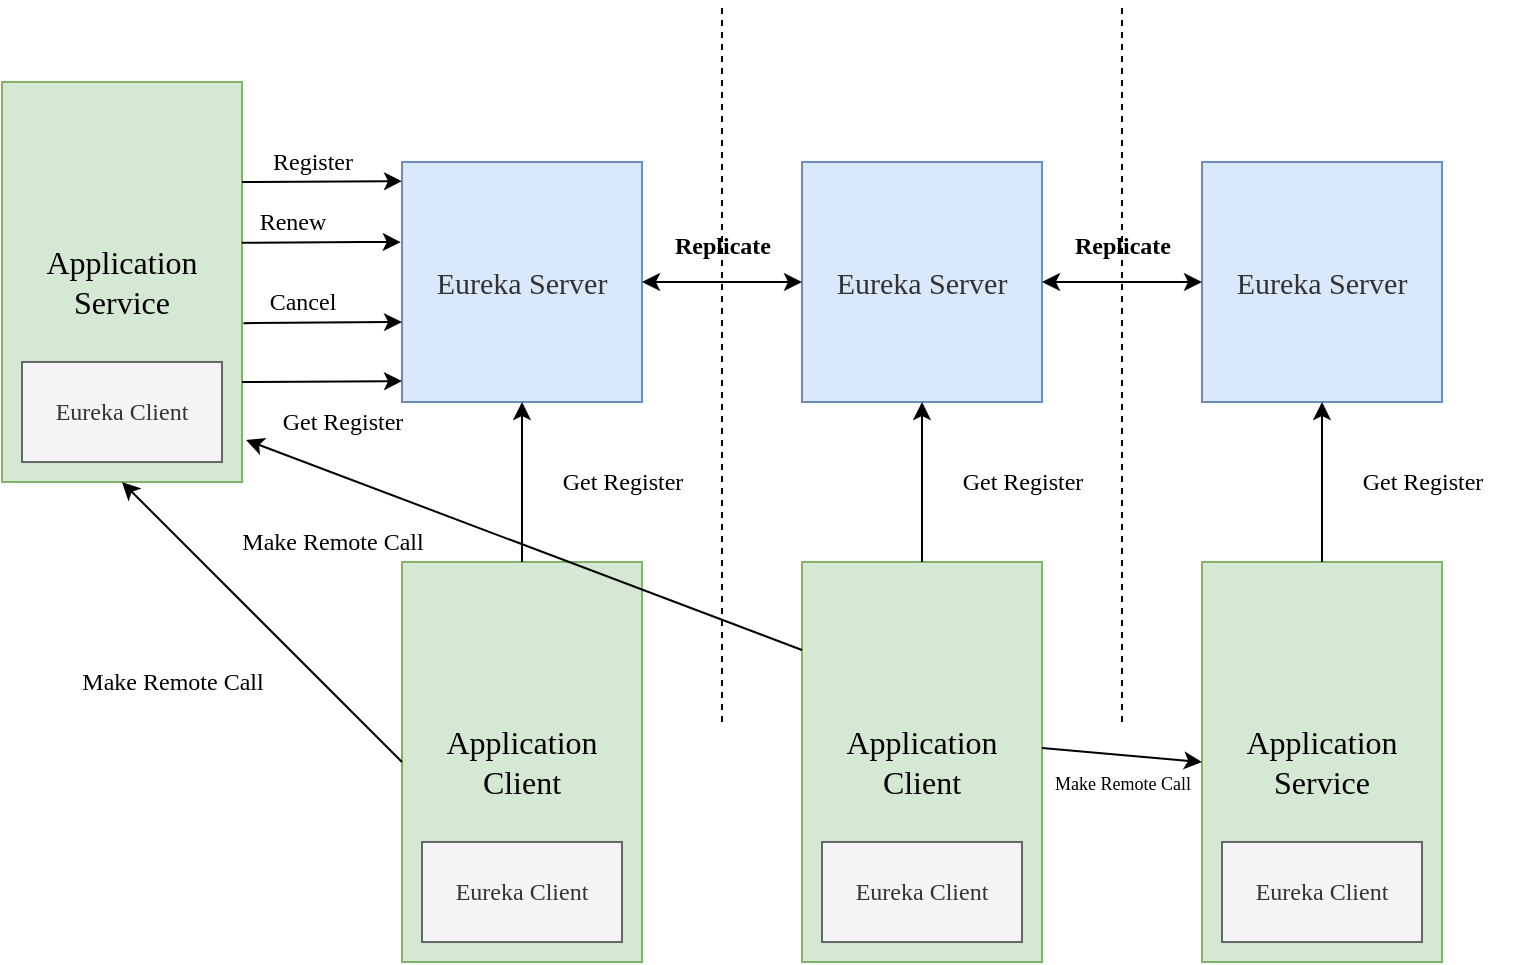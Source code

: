 <mxfile version="13.2.4" type="device" pages="2"><diagram id="A2793YYVshNJJ77He_t4" name="第 1 页"><mxGraphModel dx="1351" dy="880" grid="1" gridSize="10" guides="1" tooltips="1" connect="1" arrows="1" fold="1" page="1" pageScale="1" pageWidth="827" pageHeight="1169" math="0" shadow="0"><root><mxCell id="0"/><mxCell id="1" parent="0"/><mxCell id="QMon_T7dLQro14ttuxgn-1" value="&lt;font face=&quot;Fira Mono for Powerline&quot; style=&quot;font-size: 16px&quot;&gt;Application&lt;br&gt;Service&lt;/font&gt;" style="rounded=0;whiteSpace=wrap;html=1;fillColor=#d5e8d4;strokeColor=#82b366;" vertex="1" parent="1"><mxGeometry x="80" y="120" width="120" height="200" as="geometry"/></mxCell><mxCell id="QMon_T7dLQro14ttuxgn-2" value="&lt;font face=&quot;Fira Mono for Powerline&quot;&gt;Eureka Client&lt;/font&gt;" style="rounded=0;whiteSpace=wrap;html=1;fillColor=#f5f5f5;strokeColor=#666666;fontColor=#333333;" vertex="1" parent="1"><mxGeometry x="90" y="260" width="100" height="50" as="geometry"/></mxCell><mxCell id="QMon_T7dLQro14ttuxgn-3" value="&lt;font face=&quot;Fira Mono for Powerline&quot; style=&quot;font-size: 16px&quot;&gt;Application&lt;br&gt;Service&lt;/font&gt;" style="rounded=0;whiteSpace=wrap;html=1;fillColor=#d5e8d4;strokeColor=#82b366;" vertex="1" parent="1"><mxGeometry x="680" y="360" width="120" height="200" as="geometry"/></mxCell><mxCell id="QMon_T7dLQro14ttuxgn-4" value="&lt;font face=&quot;Fira Mono for Powerline&quot;&gt;Eureka Client&lt;/font&gt;" style="rounded=0;whiteSpace=wrap;html=1;fillColor=#f5f5f5;strokeColor=#666666;fontColor=#333333;" vertex="1" parent="1"><mxGeometry x="690" y="500" width="100" height="50" as="geometry"/></mxCell><mxCell id="QMon_T7dLQro14ttuxgn-5" value="&lt;font face=&quot;Fira Mono for Powerline&quot; style=&quot;font-size: 16px&quot;&gt;Application&lt;br&gt;Client&lt;/font&gt;" style="rounded=0;whiteSpace=wrap;html=1;fillColor=#d5e8d4;strokeColor=#82b366;" vertex="1" parent="1"><mxGeometry x="280" y="360" width="120" height="200" as="geometry"/></mxCell><mxCell id="QMon_T7dLQro14ttuxgn-6" value="&lt;font face=&quot;Fira Mono for Powerline&quot;&gt;Eureka Client&lt;/font&gt;" style="rounded=0;whiteSpace=wrap;html=1;fillColor=#f5f5f5;strokeColor=#666666;fontColor=#333333;" vertex="1" parent="1"><mxGeometry x="290" y="500" width="100" height="50" as="geometry"/></mxCell><mxCell id="QMon_T7dLQro14ttuxgn-8" value="&lt;font face=&quot;Fira Mono for Powerline&quot; style=&quot;font-size: 16px&quot;&gt;Application&lt;br&gt;Client&lt;/font&gt;" style="rounded=0;whiteSpace=wrap;html=1;fillColor=#d5e8d4;strokeColor=#82b366;" vertex="1" parent="1"><mxGeometry x="480" y="360" width="120" height="200" as="geometry"/></mxCell><mxCell id="QMon_T7dLQro14ttuxgn-9" value="&lt;font face=&quot;Fira Mono for Powerline&quot;&gt;Eureka Client&lt;/font&gt;" style="rounded=0;whiteSpace=wrap;html=1;fillColor=#f5f5f5;strokeColor=#666666;fontColor=#333333;" vertex="1" parent="1"><mxGeometry x="490" y="500" width="100" height="50" as="geometry"/></mxCell><mxCell id="QMon_T7dLQro14ttuxgn-10" value="&lt;span style=&quot;color: rgb(51 , 51 , 51) ; font-family: &amp;#34;fira mono for powerline&amp;#34;&quot;&gt;&lt;font style=&quot;font-size: 15px&quot;&gt;Eureka Server&lt;/font&gt;&lt;br&gt;&lt;/span&gt;" style="rounded=0;whiteSpace=wrap;html=1;fillColor=#dae8fc;strokeColor=#6c8ebf;" vertex="1" parent="1"><mxGeometry x="280" y="160" width="120" height="120" as="geometry"/></mxCell><mxCell id="QMon_T7dLQro14ttuxgn-11" value="&lt;span style=&quot;color: rgb(51 , 51 , 51) ; font-family: &amp;#34;fira mono for powerline&amp;#34;&quot;&gt;&lt;font style=&quot;font-size: 15px&quot;&gt;Eureka Server&lt;/font&gt;&lt;br&gt;&lt;/span&gt;" style="rounded=0;whiteSpace=wrap;html=1;fillColor=#dae8fc;strokeColor=#6c8ebf;" vertex="1" parent="1"><mxGeometry x="480" y="160" width="120" height="120" as="geometry"/></mxCell><mxCell id="QMon_T7dLQro14ttuxgn-12" value="&lt;span style=&quot;color: rgb(51 , 51 , 51) ; font-family: &amp;#34;fira mono for powerline&amp;#34;&quot;&gt;&lt;font style=&quot;font-size: 15px&quot;&gt;Eureka Server&lt;/font&gt;&lt;br&gt;&lt;/span&gt;" style="rounded=0;whiteSpace=wrap;html=1;fillColor=#dae8fc;strokeColor=#6c8ebf;" vertex="1" parent="1"><mxGeometry x="680" y="160" width="120" height="120" as="geometry"/></mxCell><mxCell id="QMon_T7dLQro14ttuxgn-13" value="" style="endArrow=none;dashed=1;html=1;" edge="1" parent="1"><mxGeometry width="50" height="50" relative="1" as="geometry"><mxPoint x="440" y="440" as="sourcePoint"/><mxPoint x="440" y="80" as="targetPoint"/></mxGeometry></mxCell><mxCell id="QMon_T7dLQro14ttuxgn-14" value="" style="endArrow=none;dashed=1;html=1;" edge="1" parent="1"><mxGeometry width="50" height="50" relative="1" as="geometry"><mxPoint x="640" y="440" as="sourcePoint"/><mxPoint x="640" y="80" as="targetPoint"/></mxGeometry></mxCell><mxCell id="QMon_T7dLQro14ttuxgn-16" value="" style="endArrow=classic;startArrow=classic;html=1;exitX=1;exitY=0.5;exitDx=0;exitDy=0;entryX=0;entryY=0.5;entryDx=0;entryDy=0;" edge="1" parent="1" source="QMon_T7dLQro14ttuxgn-10" target="QMon_T7dLQro14ttuxgn-11"><mxGeometry width="50" height="50" relative="1" as="geometry"><mxPoint x="430" y="370" as="sourcePoint"/><mxPoint x="480" y="320" as="targetPoint"/></mxGeometry></mxCell><mxCell id="QMon_T7dLQro14ttuxgn-17" value="" style="endArrow=classic;startArrow=classic;html=1;exitX=1;exitY=0.5;exitDx=0;exitDy=0;entryX=0;entryY=0.5;entryDx=0;entryDy=0;" edge="1" parent="1" source="QMon_T7dLQro14ttuxgn-11" target="QMon_T7dLQro14ttuxgn-12"><mxGeometry width="50" height="50" relative="1" as="geometry"><mxPoint x="650" y="350" as="sourcePoint"/><mxPoint x="700" y="300" as="targetPoint"/></mxGeometry></mxCell><mxCell id="QMon_T7dLQro14ttuxgn-18" value="" style="endArrow=classic;html=1;entryX=0.5;entryY=1;entryDx=0;entryDy=0;exitX=0;exitY=0.5;exitDx=0;exitDy=0;" edge="1" parent="1" source="QMon_T7dLQro14ttuxgn-5" target="QMon_T7dLQro14ttuxgn-1"><mxGeometry width="50" height="50" relative="1" as="geometry"><mxPoint x="110" y="480" as="sourcePoint"/><mxPoint x="160" y="430" as="targetPoint"/></mxGeometry></mxCell><mxCell id="QMon_T7dLQro14ttuxgn-19" value="" style="endArrow=classic;html=1;exitX=1;exitY=0.465;exitDx=0;exitDy=0;exitPerimeter=0;entryX=0;entryY=0.5;entryDx=0;entryDy=0;" edge="1" parent="1" source="QMon_T7dLQro14ttuxgn-8" target="QMon_T7dLQro14ttuxgn-3"><mxGeometry width="50" height="50" relative="1" as="geometry"><mxPoint x="630" y="650" as="sourcePoint"/><mxPoint x="680" y="600" as="targetPoint"/></mxGeometry></mxCell><mxCell id="QMon_T7dLQro14ttuxgn-20" value="&lt;font face=&quot;Fira Mono for Powerline&quot;&gt;Make Remote Call&lt;/font&gt;" style="text;html=1;align=center;verticalAlign=middle;resizable=0;points=[];autosize=1;" vertex="1" parent="1"><mxGeometry x="100" y="410" width="130" height="20" as="geometry"/></mxCell><mxCell id="QMon_T7dLQro14ttuxgn-21" value="&lt;font face=&quot;Fira Mono for Powerline&quot; style=&quot;font-size: 9px&quot;&gt;Make Remote Call&lt;/font&gt;" style="text;html=1;align=center;verticalAlign=middle;resizable=0;points=[];autosize=1;" vertex="1" parent="1"><mxGeometry x="590" y="460" width="100" height="20" as="geometry"/></mxCell><mxCell id="QMon_T7dLQro14ttuxgn-22" value="" style="endArrow=classic;html=1;entryX=1.017;entryY=0.895;entryDx=0;entryDy=0;entryPerimeter=0;exitX=0;exitY=0.22;exitDx=0;exitDy=0;exitPerimeter=0;" edge="1" parent="1" source="QMon_T7dLQro14ttuxgn-8" target="QMon_T7dLQro14ttuxgn-1"><mxGeometry width="50" height="50" relative="1" as="geometry"><mxPoint x="90" y="530" as="sourcePoint"/><mxPoint x="140" y="480" as="targetPoint"/></mxGeometry></mxCell><mxCell id="QMon_T7dLQro14ttuxgn-23" value="&lt;font face=&quot;Fira Mono for Powerline&quot;&gt;Make Remote Call&lt;/font&gt;" style="text;html=1;align=center;verticalAlign=middle;resizable=0;points=[];autosize=1;" vertex="1" parent="1"><mxGeometry x="180" y="340" width="130" height="20" as="geometry"/></mxCell><mxCell id="QMon_T7dLQro14ttuxgn-24" value="&lt;font face=&quot;Fira Mono for Powerline&quot;&gt;&lt;b&gt;Replicate&lt;/b&gt;&lt;/font&gt;" style="text;html=1;align=center;verticalAlign=middle;resizable=0;points=[];autosize=1;" vertex="1" parent="1"><mxGeometry x="400" y="192" width="80" height="20" as="geometry"/></mxCell><mxCell id="QMon_T7dLQro14ttuxgn-25" value="&lt;font face=&quot;Fira Mono for Powerline&quot;&gt;&lt;b&gt;Replicate&lt;/b&gt;&lt;/font&gt;" style="text;html=1;align=center;verticalAlign=middle;resizable=0;points=[];autosize=1;" vertex="1" parent="1"><mxGeometry x="600" y="192" width="80" height="20" as="geometry"/></mxCell><mxCell id="QMon_T7dLQro14ttuxgn-26" value="" style="endArrow=classic;html=1;exitX=1;exitY=0.75;exitDx=0;exitDy=0;entryX=0;entryY=0.913;entryDx=0;entryDy=0;entryPerimeter=0;" edge="1" parent="1" source="QMon_T7dLQro14ttuxgn-1" target="QMon_T7dLQro14ttuxgn-10"><mxGeometry width="50" height="50" relative="1" as="geometry"><mxPoint x="260" y="340" as="sourcePoint"/><mxPoint x="310" y="290" as="targetPoint"/></mxGeometry></mxCell><mxCell id="QMon_T7dLQro14ttuxgn-27" value="" style="endArrow=classic;html=1;exitX=1;exitY=0.25;exitDx=0;exitDy=0;entryX=0;entryY=0.08;entryDx=0;entryDy=0;entryPerimeter=0;" edge="1" parent="1" source="QMon_T7dLQro14ttuxgn-1" target="QMon_T7dLQro14ttuxgn-10"><mxGeometry width="50" height="50" relative="1" as="geometry"><mxPoint x="280" y="190" as="sourcePoint"/><mxPoint x="279" y="171" as="targetPoint"/></mxGeometry></mxCell><mxCell id="QMon_T7dLQro14ttuxgn-28" value="" style="endArrow=classic;html=1;exitX=0.999;exitY=0.402;exitDx=0;exitDy=0;exitPerimeter=0;entryX=-0.005;entryY=0.334;entryDx=0;entryDy=0;entryPerimeter=0;" edge="1" parent="1" source="QMon_T7dLQro14ttuxgn-1" target="QMon_T7dLQro14ttuxgn-10"><mxGeometry width="50" height="50" relative="1" as="geometry"><mxPoint x="220" y="270" as="sourcePoint"/><mxPoint x="281" y="200" as="targetPoint"/><Array as="points"><mxPoint x="270" y="200"/></Array></mxGeometry></mxCell><mxCell id="QMon_T7dLQro14ttuxgn-29" value="" style="endArrow=classic;html=1;exitX=1.006;exitY=0.603;exitDx=0;exitDy=0;exitPerimeter=0;" edge="1" parent="1" source="QMon_T7dLQro14ttuxgn-1"><mxGeometry width="50" height="50" relative="1" as="geometry"><mxPoint x="230" y="290" as="sourcePoint"/><mxPoint x="280" y="240" as="targetPoint"/></mxGeometry></mxCell><mxCell id="QMon_T7dLQro14ttuxgn-30" value="&lt;font face=&quot;Fira Mono for Powerline&quot;&gt;Register&lt;/font&gt;" style="text;html=1;align=center;verticalAlign=middle;resizable=0;points=[];autosize=1;" vertex="1" parent="1"><mxGeometry x="200" y="150" width="70" height="20" as="geometry"/></mxCell><mxCell id="QMon_T7dLQro14ttuxgn-31" value="&lt;font face=&quot;Fira Mono for Powerline&quot;&gt;Renew&lt;/font&gt;" style="text;html=1;align=center;verticalAlign=middle;resizable=0;points=[];autosize=1;" vertex="1" parent="1"><mxGeometry x="200" y="180" width="50" height="20" as="geometry"/></mxCell><mxCell id="QMon_T7dLQro14ttuxgn-32" value="&lt;font face=&quot;Fira Mono for Powerline&quot;&gt;Cancel&lt;/font&gt;" style="text;html=1;align=center;verticalAlign=middle;resizable=0;points=[];autosize=1;" vertex="1" parent="1"><mxGeometry x="200" y="220" width="60" height="20" as="geometry"/></mxCell><mxCell id="QMon_T7dLQro14ttuxgn-33" value="&lt;font face=&quot;Fira Mono for Powerline&quot;&gt;Get Register&lt;/font&gt;" style="text;html=1;align=center;verticalAlign=middle;resizable=0;points=[];autosize=1;" vertex="1" parent="1"><mxGeometry x="200" y="280" width="100" height="20" as="geometry"/></mxCell><mxCell id="QMon_T7dLQro14ttuxgn-34" value="" style="endArrow=classic;html=1;entryX=0.5;entryY=1;entryDx=0;entryDy=0;exitX=0.5;exitY=0;exitDx=0;exitDy=0;" edge="1" parent="1" source="QMon_T7dLQro14ttuxgn-5" target="QMon_T7dLQro14ttuxgn-10"><mxGeometry width="50" height="50" relative="1" as="geometry"><mxPoint x="100" y="550" as="sourcePoint"/><mxPoint x="150" y="500" as="targetPoint"/></mxGeometry></mxCell><mxCell id="QMon_T7dLQro14ttuxgn-35" value="" style="endArrow=classic;html=1;exitX=0.5;exitY=0;exitDx=0;exitDy=0;entryX=0.5;entryY=1;entryDx=0;entryDy=0;" edge="1" parent="1" source="QMon_T7dLQro14ttuxgn-8" target="QMon_T7dLQro14ttuxgn-11"><mxGeometry width="50" height="50" relative="1" as="geometry"><mxPoint x="550" y="330" as="sourcePoint"/><mxPoint x="600" y="280" as="targetPoint"/></mxGeometry></mxCell><mxCell id="QMon_T7dLQro14ttuxgn-36" value="" style="endArrow=classic;html=1;exitX=0.5;exitY=0;exitDx=0;exitDy=0;entryX=0.5;entryY=1;entryDx=0;entryDy=0;" edge="1" parent="1" source="QMon_T7dLQro14ttuxgn-3" target="QMon_T7dLQro14ttuxgn-12"><mxGeometry width="50" height="50" relative="1" as="geometry"><mxPoint x="630" y="430" as="sourcePoint"/><mxPoint x="680" y="380" as="targetPoint"/></mxGeometry></mxCell><mxCell id="QMon_T7dLQro14ttuxgn-37" value="&lt;font face=&quot;Fira Mono for Powerline&quot;&gt;Get Register&lt;/font&gt;" style="text;html=1;align=center;verticalAlign=middle;resizable=0;points=[];autosize=1;" vertex="1" parent="1"><mxGeometry x="340" y="310" width="100" height="20" as="geometry"/></mxCell><mxCell id="QMon_T7dLQro14ttuxgn-38" value="&lt;font face=&quot;Fira Mono for Powerline&quot;&gt;Get Register&lt;/font&gt;" style="text;html=1;align=center;verticalAlign=middle;resizable=0;points=[];autosize=1;" vertex="1" parent="1"><mxGeometry x="540" y="310" width="100" height="20" as="geometry"/></mxCell><mxCell id="QMon_T7dLQro14ttuxgn-39" value="&lt;font face=&quot;Fira Mono for Powerline&quot;&gt;Get Register&lt;/font&gt;" style="text;html=1;align=center;verticalAlign=middle;resizable=0;points=[];autosize=1;" vertex="1" parent="1"><mxGeometry x="740" y="310" width="100" height="20" as="geometry"/></mxCell></root></mxGraphModel></diagram><diagram id="gvuEHN2EGO2Q3MahE15a" name="第 2 页"><mxGraphModel dx="652" dy="425" grid="1" gridSize="10" guides="1" tooltips="1" connect="1" arrows="1" fold="1" page="1" pageScale="1" pageWidth="827" pageHeight="1169" math="0" shadow="0"><root><mxCell id="lmNnPf6L6VakWBObMnQR-0"/><mxCell id="lmNnPf6L6VakWBObMnQR-1" parent="lmNnPf6L6VakWBObMnQR-0"/><mxCell id="lmNnPf6L6VakWBObMnQR-8" style="edgeStyle=orthogonalEdgeStyle;rounded=0;orthogonalLoop=1;jettySize=auto;html=1;entryX=0;entryY=0.5;entryDx=0;entryDy=0;dashed=1;" edge="1" parent="lmNnPf6L6VakWBObMnQR-1" source="lmNnPf6L6VakWBObMnQR-2" target="lmNnPf6L6VakWBObMnQR-3"><mxGeometry relative="1" as="geometry"><Array as="points"><mxPoint x="310" y="170"/><mxPoint x="140" y="170"/><mxPoint x="140" y="350"/></Array></mxGeometry></mxCell><mxCell id="lmNnPf6L6VakWBObMnQR-2" value="&lt;font face=&quot;Fira Mono for Powerline&quot; style=&quot;font-size: 16px&quot;&gt;Register&lt;/font&gt;" style="rounded=0;whiteSpace=wrap;html=1;" vertex="1" parent="lmNnPf6L6VakWBObMnQR-1"><mxGeometry x="280" y="200" width="120" height="60" as="geometry"/></mxCell><mxCell id="lmNnPf6L6VakWBObMnQR-5" style="edgeStyle=orthogonalEdgeStyle;rounded=0;orthogonalLoop=1;jettySize=auto;html=1;entryX=0;entryY=0.5;entryDx=0;entryDy=0;" edge="1" parent="lmNnPf6L6VakWBObMnQR-1" source="lmNnPf6L6VakWBObMnQR-3" target="lmNnPf6L6VakWBObMnQR-4"><mxGeometry relative="1" as="geometry"/></mxCell><mxCell id="lmNnPf6L6VakWBObMnQR-6" style="edgeStyle=orthogonalEdgeStyle;rounded=0;orthogonalLoop=1;jettySize=auto;html=1;entryX=0;entryY=0.5;entryDx=0;entryDy=0;" edge="1" parent="lmNnPf6L6VakWBObMnQR-1" source="lmNnPf6L6VakWBObMnQR-3" target="lmNnPf6L6VakWBObMnQR-2"><mxGeometry relative="1" as="geometry"/></mxCell><mxCell id="lmNnPf6L6VakWBObMnQR-3" value="&lt;font face=&quot;Fira Mono for Powerline&quot;&gt;Service Consumer&lt;/font&gt;" style="rounded=0;whiteSpace=wrap;html=1;" vertex="1" parent="lmNnPf6L6VakWBObMnQR-1"><mxGeometry x="160" y="320" width="120" height="60" as="geometry"/></mxCell><mxCell id="lmNnPf6L6VakWBObMnQR-7" style="edgeStyle=orthogonalEdgeStyle;rounded=0;orthogonalLoop=1;jettySize=auto;html=1;entryX=1;entryY=0.5;entryDx=0;entryDy=0;" edge="1" parent="lmNnPf6L6VakWBObMnQR-1" source="lmNnPf6L6VakWBObMnQR-4" target="lmNnPf6L6VakWBObMnQR-2"><mxGeometry relative="1" as="geometry"/></mxCell><mxCell id="lmNnPf6L6VakWBObMnQR-10" style="edgeStyle=orthogonalEdgeStyle;rounded=0;orthogonalLoop=1;jettySize=auto;html=1;entryX=0.75;entryY=0;entryDx=0;entryDy=0;dashed=1;" edge="1" parent="lmNnPf6L6VakWBObMnQR-1" source="lmNnPf6L6VakWBObMnQR-4" target="lmNnPf6L6VakWBObMnQR-2"><mxGeometry relative="1" as="geometry"><Array as="points"><mxPoint x="540" y="350"/><mxPoint x="540" y="170"/><mxPoint x="370" y="170"/></Array></mxGeometry></mxCell><mxCell id="lmNnPf6L6VakWBObMnQR-4" value="&lt;span style=&quot;font-family: &amp;#34;fira mono for powerline&amp;#34;&quot;&gt;Service Provider&lt;/span&gt;" style="rounded=0;whiteSpace=wrap;html=1;" vertex="1" parent="lmNnPf6L6VakWBObMnQR-1"><mxGeometry x="400" y="320" width="120" height="60" as="geometry"/></mxCell><mxCell id="lmNnPf6L6VakWBObMnQR-11" value="通知" style="text;html=1;align=center;verticalAlign=middle;resizable=0;points=[];autosize=1;" vertex="1" parent="lmNnPf6L6VakWBObMnQR-1"><mxGeometry x="196" y="152" width="40" height="20" as="geometry"/></mxCell><mxCell id="lmNnPf6L6VakWBObMnQR-12" value="心跳" style="text;html=1;align=center;verticalAlign=middle;resizable=0;points=[];autosize=1;" vertex="1" parent="lmNnPf6L6VakWBObMnQR-1"><mxGeometry x="440" y="152" width="40" height="20" as="geometry"/></mxCell><mxCell id="lmNnPf6L6VakWBObMnQR-13" value="注册" style="text;html=1;align=center;verticalAlign=middle;resizable=0;points=[];autosize=1;" vertex="1" parent="lmNnPf6L6VakWBObMnQR-1"><mxGeometry x="460" y="230" width="40" height="20" as="geometry"/></mxCell><mxCell id="lmNnPf6L6VakWBObMnQR-14" value="订阅" style="text;html=1;align=center;verticalAlign=middle;resizable=0;points=[];autosize=1;" vertex="1" parent="lmNnPf6L6VakWBObMnQR-1"><mxGeometry x="180" y="230" width="40" height="20" as="geometry"/></mxCell><mxCell id="lmNnPf6L6VakWBObMnQR-15" value="调用" style="text;html=1;align=center;verticalAlign=middle;resizable=0;points=[];autosize=1;" vertex="1" parent="lmNnPf6L6VakWBObMnQR-1"><mxGeometry x="320" y="350" width="40" height="20" as="geometry"/></mxCell></root></mxGraphModel></diagram></mxfile>